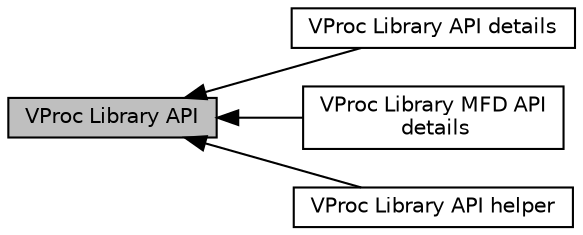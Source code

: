 digraph "VProc Library API"
{
  bgcolor="transparent";
  edge [fontname="Helvetica",fontsize="10",labelfontname="Helvetica",labelfontsize="10"];
  node [fontname="Helvetica",fontsize="10",shape=box];
  rankdir=LR;
  Node1 [label="VProc Library API",height=0.2,width=0.4,color="black", fillcolor="grey75", style="filled", fontcolor="black",tooltip="VProc Library API, in file vproc.h."];
  Node2 [label="VProc Library API details",height=0.2,width=0.4,color="black",URL="$d5/d03/group__vproc-api-details.html",tooltip="VProc API details, in file vproc.h."];
  Node3 [label="VProc Library MFD API\l details",height=0.2,width=0.4,color="black",URL="$da/dac/group__vproc-api-details-mfd.html",tooltip="VProc MFD API details, in file vproc.h. This function is the same as the function which name without ..."];
  Node4 [label="VProc Library API helper",height=0.2,width=0.4,color="black",URL="$df/dd0/group__vproc-helper.html",tooltip="VProc Helper, in file vproc.h."];
  Node1->Node2 [shape=plaintext, dir="back", style="solid"];
  Node1->Node3 [shape=plaintext, dir="back", style="solid"];
  Node1->Node4 [shape=plaintext, dir="back", style="solid"];
}
